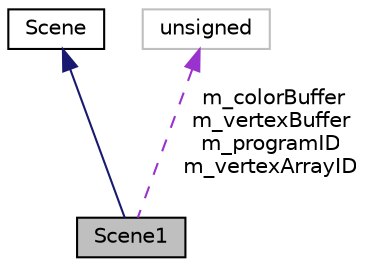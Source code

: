 digraph "Scene1"
{
  bgcolor="transparent";
  edge [fontname="Helvetica",fontsize="10",labelfontname="Helvetica",labelfontsize="10"];
  node [fontname="Helvetica",fontsize="10",shape=record];
  Node1 [label="Scene1",height=0.2,width=0.4,color="black", fillcolor="grey75", style="filled", fontcolor="black"];
  Node2 -> Node1 [dir="back",color="midnightblue",fontsize="10",style="solid",fontname="Helvetica"];
  Node2 [label="Scene",height=0.2,width=0.4,color="black",URL="$classScene.html"];
  Node3 -> Node1 [dir="back",color="darkorchid3",fontsize="10",style="dashed",label=" m_colorBuffer\nm_vertexBuffer\nm_programID\nm_vertexArrayID" ,fontname="Helvetica"];
  Node3 [label="unsigned",height=0.2,width=0.4,color="grey75"];
}
